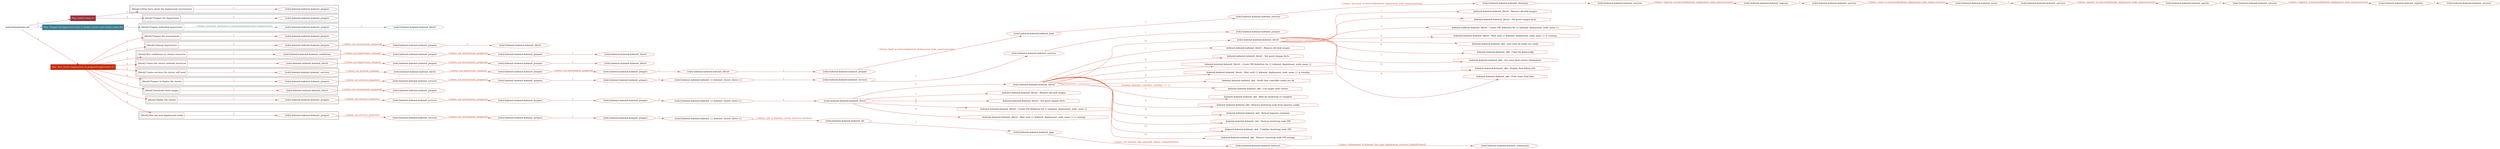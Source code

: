 digraph {
	graph [concentrate=true ordering=in rankdir=LR ratio=fill]
	edge [esep=5 sep=10]
	"kubeinit/playbook.yml" [id=root_node style=dotted]
	play_2cc8d597 [label="Play: Initial setup (1)" color="#9d2f3b" fontcolor="#ffffff" id=play_2cc8d597 shape=box style=filled tooltip=localhost]
	"kubeinit/playbook.yml" -> play_2cc8d597 [label="1 " color="#9d2f3b" fontcolor="#9d2f3b" id=edge_1cc79587 labeltooltip="1 " tooltip="1 "]
	subgraph "kubeinit.kubeinit.kubeinit_prepare" {
		role_4d2a531b [label="[role] kubeinit.kubeinit.kubeinit_prepare" color="#9d2f3b" id=role_4d2a531b tooltip="kubeinit.kubeinit.kubeinit_prepare"]
	}
	subgraph "kubeinit.kubeinit.kubeinit_prepare" {
		role_79cea885 [label="[role] kubeinit.kubeinit.kubeinit_prepare" color="#9d2f3b" id=role_79cea885 tooltip="kubeinit.kubeinit.kubeinit_prepare"]
	}
	subgraph "Play: Initial setup (1)" {
		play_2cc8d597 -> block_0e83fc59 [label=1 color="#9d2f3b" fontcolor="#9d2f3b" id=edge_dd3bb6b3 labeltooltip=1 tooltip=1]
		subgraph cluster_block_0e83fc59 {
			block_0e83fc59 [label="[block] Gather facts about the deployment environment" color="#9d2f3b" id=block_0e83fc59 labeltooltip="Gather facts about the deployment environment" shape=box tooltip="Gather facts about the deployment environment"]
			block_0e83fc59 -> role_4d2a531b [label="1 " color="#9d2f3b" fontcolor="#9d2f3b" id=edge_96bb6cd1 labeltooltip="1 " tooltip="1 "]
		}
		play_2cc8d597 -> block_ddb72184 [label=2 color="#9d2f3b" fontcolor="#9d2f3b" id=edge_6c68a543 labeltooltip=2 tooltip=2]
		subgraph cluster_block_ddb72184 {
			block_ddb72184 [label="[block] Prepare the hypervisors" color="#9d2f3b" id=block_ddb72184 labeltooltip="Prepare the hypervisors" shape=box tooltip="Prepare the hypervisors"]
			block_ddb72184 -> role_79cea885 [label="1 " color="#9d2f3b" fontcolor="#9d2f3b" id=edge_2ea2dd00 labeltooltip="1 " tooltip="1 "]
		}
	}
	play_e9f8e2e2 [label="Play: Prepare all hypervisor hosts to deploy service and cluster nodes (0)" color="#3b7c91" fontcolor="#ffffff" id=play_e9f8e2e2 shape=box style=filled tooltip="Play: Prepare all hypervisor hosts to deploy service and cluster nodes (0)"]
	"kubeinit/playbook.yml" -> play_e9f8e2e2 [label="2 " color="#3b7c91" fontcolor="#3b7c91" id=edge_d45ea4c3 labeltooltip="2 " tooltip="2 "]
	subgraph "kubeinit.kubeinit.kubeinit_libvirt" {
		role_405b4a5f [label="[role] kubeinit.kubeinit.kubeinit_libvirt" color="#3b7c91" id=role_405b4a5f tooltip="kubeinit.kubeinit.kubeinit_libvirt"]
	}
	subgraph "kubeinit.kubeinit.kubeinit_prepare" {
		role_4c111ad1 [label="[role] kubeinit.kubeinit.kubeinit_prepare" color="#3b7c91" id=role_4c111ad1 tooltip="kubeinit.kubeinit.kubeinit_prepare"]
		role_4c111ad1 -> role_405b4a5f [label="1 " color="#3b7c91" fontcolor="#3b7c91" id=edge_4ea65f98 labeltooltip="1 " tooltip="1 "]
	}
	subgraph "Play: Prepare all hypervisor hosts to deploy service and cluster nodes (0)" {
		play_e9f8e2e2 -> block_8d73608a [label=1 color="#3b7c91" fontcolor="#3b7c91" id=edge_11bf292f labeltooltip=1 tooltip=1]
		subgraph cluster_block_8d73608a {
			block_8d73608a [label="[block] Prepare individual hypervisors" color="#3b7c91" id=block_8d73608a labeltooltip="Prepare individual hypervisors" shape=box tooltip="Prepare individual hypervisors"]
			block_8d73608a -> role_4c111ad1 [label="1 [when: inventory_hostname in hostvars['kubeinit-facts'].hypervisors]" color="#3b7c91" fontcolor="#3b7c91" id=edge_6d3c6a42 labeltooltip="1 [when: inventory_hostname in hostvars['kubeinit-facts'].hypervisors]" tooltip="1 [when: inventory_hostname in hostvars['kubeinit-facts'].hypervisors]"]
		}
	}
	play_05fd12d9 [label="Play: Run cluster deployment on prepared hypervisors (1)" color="#c52b07" fontcolor="#ffffff" id=play_05fd12d9 shape=box style=filled tooltip=localhost]
	"kubeinit/playbook.yml" -> play_05fd12d9 [label="3 " color="#c52b07" fontcolor="#c52b07" id=edge_98d65a89 labeltooltip="3 " tooltip="3 "]
	subgraph "kubeinit.kubeinit.kubeinit_prepare" {
		role_9494d2a7 [label="[role] kubeinit.kubeinit.kubeinit_prepare" color="#c52b07" id=role_9494d2a7 tooltip="kubeinit.kubeinit.kubeinit_prepare"]
	}
	subgraph "kubeinit.kubeinit.kubeinit_libvirt" {
		role_c257bba0 [label="[role] kubeinit.kubeinit.kubeinit_libvirt" color="#c52b07" id=role_c257bba0 tooltip="kubeinit.kubeinit.kubeinit_libvirt"]
	}
	subgraph "kubeinit.kubeinit.kubeinit_prepare" {
		role_373738fa [label="[role] kubeinit.kubeinit.kubeinit_prepare" color="#c52b07" id=role_373738fa tooltip="kubeinit.kubeinit.kubeinit_prepare"]
		role_373738fa -> role_c257bba0 [label="1 " color="#c52b07" fontcolor="#c52b07" id=edge_1fab62d9 labeltooltip="1 " tooltip="1 "]
	}
	subgraph "kubeinit.kubeinit.kubeinit_prepare" {
		role_f6457106 [label="[role] kubeinit.kubeinit.kubeinit_prepare" color="#c52b07" id=role_f6457106 tooltip="kubeinit.kubeinit.kubeinit_prepare"]
		role_f6457106 -> role_373738fa [label="1 [when: not environment_prepared]" color="#c52b07" fontcolor="#c52b07" id=edge_029581f4 labeltooltip="1 [when: not environment_prepared]" tooltip="1 [when: not environment_prepared]"]
	}
	subgraph "kubeinit.kubeinit.kubeinit_libvirt" {
		role_9ab7b610 [label="[role] kubeinit.kubeinit.kubeinit_libvirt" color="#c52b07" id=role_9ab7b610 tooltip="kubeinit.kubeinit.kubeinit_libvirt"]
	}
	subgraph "kubeinit.kubeinit.kubeinit_prepare" {
		role_397baade [label="[role] kubeinit.kubeinit.kubeinit_prepare" color="#c52b07" id=role_397baade tooltip="kubeinit.kubeinit.kubeinit_prepare"]
		role_397baade -> role_9ab7b610 [label="1 " color="#c52b07" fontcolor="#c52b07" id=edge_c60007f8 labeltooltip="1 " tooltip="1 "]
	}
	subgraph "kubeinit.kubeinit.kubeinit_prepare" {
		role_698c2df0 [label="[role] kubeinit.kubeinit.kubeinit_prepare" color="#c52b07" id=role_698c2df0 tooltip="kubeinit.kubeinit.kubeinit_prepare"]
		role_698c2df0 -> role_397baade [label="1 [when: not environment_prepared]" color="#c52b07" fontcolor="#c52b07" id=edge_33b4116b labeltooltip="1 [when: not environment_prepared]" tooltip="1 [when: not environment_prepared]"]
	}
	subgraph "kubeinit.kubeinit.kubeinit_validations" {
		role_2cda578f [label="[role] kubeinit.kubeinit.kubeinit_validations" color="#c52b07" id=role_2cda578f tooltip="kubeinit.kubeinit.kubeinit_validations"]
		role_2cda578f -> role_698c2df0 [label="1 [when: not hypervisors_cleaned]" color="#c52b07" fontcolor="#c52b07" id=edge_ab1e78c0 labeltooltip="1 [when: not hypervisors_cleaned]" tooltip="1 [when: not hypervisors_cleaned]"]
	}
	subgraph "kubeinit.kubeinit.kubeinit_libvirt" {
		role_bbc9b288 [label="[role] kubeinit.kubeinit.kubeinit_libvirt" color="#c52b07" id=role_bbc9b288 tooltip="kubeinit.kubeinit.kubeinit_libvirt"]
	}
	subgraph "kubeinit.kubeinit.kubeinit_prepare" {
		role_11b8ad14 [label="[role] kubeinit.kubeinit.kubeinit_prepare" color="#c52b07" id=role_11b8ad14 tooltip="kubeinit.kubeinit.kubeinit_prepare"]
		role_11b8ad14 -> role_bbc9b288 [label="1 " color="#c52b07" fontcolor="#c52b07" id=edge_518c2c69 labeltooltip="1 " tooltip="1 "]
	}
	subgraph "kubeinit.kubeinit.kubeinit_prepare" {
		role_a993a90d [label="[role] kubeinit.kubeinit.kubeinit_prepare" color="#c52b07" id=role_a993a90d tooltip="kubeinit.kubeinit.kubeinit_prepare"]
		role_a993a90d -> role_11b8ad14 [label="1 [when: not environment_prepared]" color="#c52b07" fontcolor="#c52b07" id=edge_033d6192 labeltooltip="1 [when: not environment_prepared]" tooltip="1 [when: not environment_prepared]"]
	}
	subgraph "kubeinit.kubeinit.kubeinit_libvirt" {
		role_57510296 [label="[role] kubeinit.kubeinit.kubeinit_libvirt" color="#c52b07" id=role_57510296 tooltip="kubeinit.kubeinit.kubeinit_libvirt"]
		role_57510296 -> role_a993a90d [label="1 [when: not hypervisors_cleaned]" color="#c52b07" fontcolor="#c52b07" id=edge_a8c2ec96 labeltooltip="1 [when: not hypervisors_cleaned]" tooltip="1 [when: not hypervisors_cleaned]"]
	}
	subgraph "kubeinit.kubeinit.kubeinit_services" {
		role_dce1e7e4 [label="[role] kubeinit.kubeinit.kubeinit_services" color="#c52b07" id=role_dce1e7e4 tooltip="kubeinit.kubeinit.kubeinit_services"]
	}
	subgraph "kubeinit.kubeinit.kubeinit_registry" {
		role_a851787c [label="[role] kubeinit.kubeinit.kubeinit_registry" color="#c52b07" id=role_a851787c tooltip="kubeinit.kubeinit.kubeinit_registry"]
		role_a851787c -> role_dce1e7e4 [label="1 " color="#c52b07" fontcolor="#c52b07" id=edge_adef251d labeltooltip="1 " tooltip="1 "]
	}
	subgraph "kubeinit.kubeinit.kubeinit_services" {
		role_3b337f38 [label="[role] kubeinit.kubeinit.kubeinit_services" color="#c52b07" id=role_3b337f38 tooltip="kubeinit.kubeinit.kubeinit_services"]
		role_3b337f38 -> role_a851787c [label="1 [when: 'registry' in hostvars[kubeinit_deployment_node_name].services]" color="#c52b07" fontcolor="#c52b07" id=edge_8f18579c labeltooltip="1 [when: 'registry' in hostvars[kubeinit_deployment_node_name].services]" tooltip="1 [when: 'registry' in hostvars[kubeinit_deployment_node_name].services]"]
	}
	subgraph "kubeinit.kubeinit.kubeinit_apache" {
		role_2614ea74 [label="[role] kubeinit.kubeinit.kubeinit_apache" color="#c52b07" id=role_2614ea74 tooltip="kubeinit.kubeinit.kubeinit_apache"]
		role_2614ea74 -> role_3b337f38 [label="1 " color="#c52b07" fontcolor="#c52b07" id=edge_444049fa labeltooltip="1 " tooltip="1 "]
	}
	subgraph "kubeinit.kubeinit.kubeinit_services" {
		role_1ff72ea5 [label="[role] kubeinit.kubeinit.kubeinit_services" color="#c52b07" id=role_1ff72ea5 tooltip="kubeinit.kubeinit.kubeinit_services"]
		role_1ff72ea5 -> role_2614ea74 [label="1 [when: 'apache' in hostvars[kubeinit_deployment_node_name].services]" color="#c52b07" fontcolor="#c52b07" id=edge_8b1966e1 labeltooltip="1 [when: 'apache' in hostvars[kubeinit_deployment_node_name].services]" tooltip="1 [when: 'apache' in hostvars[kubeinit_deployment_node_name].services]"]
	}
	subgraph "kubeinit.kubeinit.kubeinit_nexus" {
		role_ffd7b8f8 [label="[role] kubeinit.kubeinit.kubeinit_nexus" color="#c52b07" id=role_ffd7b8f8 tooltip="kubeinit.kubeinit.kubeinit_nexus"]
		role_ffd7b8f8 -> role_1ff72ea5 [label="1 " color="#c52b07" fontcolor="#c52b07" id=edge_db9afbec labeltooltip="1 " tooltip="1 "]
	}
	subgraph "kubeinit.kubeinit.kubeinit_services" {
		role_b3123e1d [label="[role] kubeinit.kubeinit.kubeinit_services" color="#c52b07" id=role_b3123e1d tooltip="kubeinit.kubeinit.kubeinit_services"]
		role_b3123e1d -> role_ffd7b8f8 [label="1 [when: 'nexus' in hostvars[kubeinit_deployment_node_name].services]" color="#c52b07" fontcolor="#c52b07" id=edge_f1f02ebc labeltooltip="1 [when: 'nexus' in hostvars[kubeinit_deployment_node_name].services]" tooltip="1 [when: 'nexus' in hostvars[kubeinit_deployment_node_name].services]"]
	}
	subgraph "kubeinit.kubeinit.kubeinit_haproxy" {
		role_6eb0a359 [label="[role] kubeinit.kubeinit.kubeinit_haproxy" color="#c52b07" id=role_6eb0a359 tooltip="kubeinit.kubeinit.kubeinit_haproxy"]
		role_6eb0a359 -> role_b3123e1d [label="1 " color="#c52b07" fontcolor="#c52b07" id=edge_62489765 labeltooltip="1 " tooltip="1 "]
	}
	subgraph "kubeinit.kubeinit.kubeinit_services" {
		role_36da6c69 [label="[role] kubeinit.kubeinit.kubeinit_services" color="#c52b07" id=role_36da6c69 tooltip="kubeinit.kubeinit.kubeinit_services"]
		role_36da6c69 -> role_6eb0a359 [label="1 [when: 'haproxy' in hostvars[kubeinit_deployment_node_name].services]" color="#c52b07" fontcolor="#c52b07" id=edge_22eeeb8f labeltooltip="1 [when: 'haproxy' in hostvars[kubeinit_deployment_node_name].services]" tooltip="1 [when: 'haproxy' in hostvars[kubeinit_deployment_node_name].services]"]
	}
	subgraph "kubeinit.kubeinit.kubeinit_dnsmasq" {
		role_8761ef65 [label="[role] kubeinit.kubeinit.kubeinit_dnsmasq" color="#c52b07" id=role_8761ef65 tooltip="kubeinit.kubeinit.kubeinit_dnsmasq"]
		role_8761ef65 -> role_36da6c69 [label="1 " color="#c52b07" fontcolor="#c52b07" id=edge_259f30a9 labeltooltip="1 " tooltip="1 "]
	}
	subgraph "kubeinit.kubeinit.kubeinit_services" {
		role_4efae8b4 [label="[role] kubeinit.kubeinit.kubeinit_services" color="#c52b07" id=role_4efae8b4 tooltip="kubeinit.kubeinit.kubeinit_services"]
		role_4efae8b4 -> role_8761ef65 [label="1 [when: 'dnsmasq' in hostvars[kubeinit_deployment_node_name].services]" color="#c52b07" fontcolor="#c52b07" id=edge_874b431f labeltooltip="1 [when: 'dnsmasq' in hostvars[kubeinit_deployment_node_name].services]" tooltip="1 [when: 'dnsmasq' in hostvars[kubeinit_deployment_node_name].services]"]
	}
	subgraph "kubeinit.kubeinit.kubeinit_bind" {
		role_b57bbbbc [label="[role] kubeinit.kubeinit.kubeinit_bind" color="#c52b07" id=role_b57bbbbc tooltip="kubeinit.kubeinit.kubeinit_bind"]
		role_b57bbbbc -> role_4efae8b4 [label="1 " color="#c52b07" fontcolor="#c52b07" id=edge_b8ca59fc labeltooltip="1 " tooltip="1 "]
	}
	subgraph "kubeinit.kubeinit.kubeinit_prepare" {
		role_5f1b6d36 [label="[role] kubeinit.kubeinit.kubeinit_prepare" color="#c52b07" id=role_5f1b6d36 tooltip="kubeinit.kubeinit.kubeinit_prepare"]
		role_5f1b6d36 -> role_b57bbbbc [label="1 [when: 'bind' in hostvars[kubeinit_deployment_node_name].services]" color="#c52b07" fontcolor="#c52b07" id=edge_518ca1bd labeltooltip="1 [when: 'bind' in hostvars[kubeinit_deployment_node_name].services]" tooltip="1 [when: 'bind' in hostvars[kubeinit_deployment_node_name].services]"]
	}
	subgraph "kubeinit.kubeinit.kubeinit_libvirt" {
		role_65c6846b [label="[role] kubeinit.kubeinit.kubeinit_libvirt" color="#c52b07" id=role_65c6846b tooltip="kubeinit.kubeinit.kubeinit_libvirt"]
		role_65c6846b -> role_5f1b6d36 [label="1 " color="#c52b07" fontcolor="#c52b07" id=edge_5d1cb58d labeltooltip="1 " tooltip="1 "]
	}
	subgraph "kubeinit.kubeinit.kubeinit_prepare" {
		role_d535c9e3 [label="[role] kubeinit.kubeinit.kubeinit_prepare" color="#c52b07" id=role_d535c9e3 tooltip="kubeinit.kubeinit.kubeinit_prepare"]
		role_d535c9e3 -> role_65c6846b [label="1 " color="#c52b07" fontcolor="#c52b07" id=edge_d162cd41 labeltooltip="1 " tooltip="1 "]
	}
	subgraph "kubeinit.kubeinit.kubeinit_prepare" {
		role_fa2b96ff [label="[role] kubeinit.kubeinit.kubeinit_prepare" color="#c52b07" id=role_fa2b96ff tooltip="kubeinit.kubeinit.kubeinit_prepare"]
		role_fa2b96ff -> role_d535c9e3 [label="1 [when: not environment_prepared]" color="#c52b07" fontcolor="#c52b07" id=edge_4f792e6c labeltooltip="1 [when: not environment_prepared]" tooltip="1 [when: not environment_prepared]"]
	}
	subgraph "kubeinit.kubeinit.kubeinit_libvirt" {
		role_041f49a7 [label="[role] kubeinit.kubeinit.kubeinit_libvirt" color="#c52b07" id=role_041f49a7 tooltip="kubeinit.kubeinit.kubeinit_libvirt"]
		role_041f49a7 -> role_fa2b96ff [label="1 [when: not hypervisors_cleaned]" color="#c52b07" fontcolor="#c52b07" id=edge_712fe442 labeltooltip="1 [when: not hypervisors_cleaned]" tooltip="1 [when: not hypervisors_cleaned]"]
	}
	subgraph "kubeinit.kubeinit.kubeinit_services" {
		role_58ac4fbd [label="[role] kubeinit.kubeinit.kubeinit_services" color="#c52b07" id=role_58ac4fbd tooltip="kubeinit.kubeinit.kubeinit_services"]
		role_58ac4fbd -> role_041f49a7 [label="1 [when: not network_created]" color="#c52b07" fontcolor="#c52b07" id=edge_405c1deb labeltooltip="1 [when: not network_created]" tooltip="1 [when: not network_created]"]
	}
	subgraph "kubeinit.kubeinit.kubeinit_prepare" {
		role_106fcb7c [label="[role] kubeinit.kubeinit.kubeinit_prepare" color="#c52b07" id=role_106fcb7c tooltip="kubeinit.kubeinit.kubeinit_prepare"]
	}
	subgraph "kubeinit.kubeinit.kubeinit_services" {
		role_ae10575c [label="[role] kubeinit.kubeinit.kubeinit_services" color="#c52b07" id=role_ae10575c tooltip="kubeinit.kubeinit.kubeinit_services"]
		role_ae10575c -> role_106fcb7c [label="1 " color="#c52b07" fontcolor="#c52b07" id=edge_25a97a3c labeltooltip="1 " tooltip="1 "]
	}
	subgraph "kubeinit.kubeinit.kubeinit_services" {
		role_2e30fef4 [label="[role] kubeinit.kubeinit.kubeinit_services" color="#c52b07" id=role_2e30fef4 tooltip="kubeinit.kubeinit.kubeinit_services"]
		role_2e30fef4 -> role_ae10575c [label="1 " color="#c52b07" fontcolor="#c52b07" id=edge_7a2eb4b0 labeltooltip="1 " tooltip="1 "]
	}
	subgraph "kubeinit.kubeinit.kubeinit_{{ kubeinit_cluster_distro }}" {
		role_216cee83 [label="[role] kubeinit.kubeinit.kubeinit_{{ kubeinit_cluster_distro }}" color="#c52b07" id=role_216cee83 tooltip="kubeinit.kubeinit.kubeinit_{{ kubeinit_cluster_distro }}"]
		role_216cee83 -> role_2e30fef4 [label="1 " color="#c52b07" fontcolor="#c52b07" id=edge_d35a2c35 labeltooltip="1 " tooltip="1 "]
	}
	subgraph "kubeinit.kubeinit.kubeinit_prepare" {
		role_cd66312f [label="[role] kubeinit.kubeinit.kubeinit_prepare" color="#c52b07" id=role_cd66312f tooltip="kubeinit.kubeinit.kubeinit_prepare"]
		role_cd66312f -> role_216cee83 [label="1 " color="#c52b07" fontcolor="#c52b07" id=edge_682939ac labeltooltip="1 " tooltip="1 "]
	}
	subgraph "kubeinit.kubeinit.kubeinit_prepare" {
		role_1681418b [label="[role] kubeinit.kubeinit.kubeinit_prepare" color="#c52b07" id=role_1681418b tooltip="kubeinit.kubeinit.kubeinit_prepare"]
		role_1681418b -> role_cd66312f [label="1 " color="#c52b07" fontcolor="#c52b07" id=edge_7a15416c labeltooltip="1 " tooltip="1 "]
	}
	subgraph "kubeinit.kubeinit.kubeinit_services" {
		role_437d0bcd [label="[role] kubeinit.kubeinit.kubeinit_services" color="#c52b07" id=role_437d0bcd tooltip="kubeinit.kubeinit.kubeinit_services"]
		role_437d0bcd -> role_1681418b [label="1 [when: not environment_prepared]" color="#c52b07" fontcolor="#c52b07" id=edge_e0b9229c labeltooltip="1 [when: not environment_prepared]" tooltip="1 [when: not environment_prepared]"]
	}
	subgraph "kubeinit.kubeinit.kubeinit_prepare" {
		role_83f81ca7 [label="[role] kubeinit.kubeinit.kubeinit_prepare" color="#c52b07" id=role_83f81ca7 tooltip="kubeinit.kubeinit.kubeinit_prepare"]
		role_83f81ca7 -> role_437d0bcd [label="1 [when: not services_prepared]" color="#c52b07" fontcolor="#c52b07" id=edge_4a052661 labeltooltip="1 [when: not services_prepared]" tooltip="1 [when: not services_prepared]"]
	}
	subgraph "kubeinit.kubeinit.kubeinit_prepare" {
		role_83082112 [label="[role] kubeinit.kubeinit.kubeinit_prepare" color="#c52b07" id=role_83082112 tooltip="kubeinit.kubeinit.kubeinit_prepare"]
	}
	subgraph "kubeinit.kubeinit.kubeinit_libvirt" {
		role_4c789fb9 [label="[role] kubeinit.kubeinit.kubeinit_libvirt" color="#c52b07" id=role_4c789fb9 tooltip="kubeinit.kubeinit.kubeinit_libvirt"]
		role_4c789fb9 -> role_83082112 [label="1 [when: not environment_prepared]" color="#c52b07" fontcolor="#c52b07" id=edge_f6b9f1f6 labeltooltip="1 [when: not environment_prepared]" tooltip="1 [when: not environment_prepared]"]
	}
	subgraph "kubeinit.kubeinit.kubeinit_libvirt" {
		role_a6b7817f [label="[role] kubeinit.kubeinit.kubeinit_libvirt" color="#c52b07" id=role_a6b7817f tooltip="kubeinit.kubeinit.kubeinit_libvirt"]
		task_b33f3a5e [label="kubeinit.kubeinit.kubeinit_libvirt : Remove old disk images" color="#c52b07" id=task_b33f3a5e shape=octagon tooltip="kubeinit.kubeinit.kubeinit_libvirt : Remove old disk images"]
		role_a6b7817f -> task_b33f3a5e [label="1 " color="#c52b07" fontcolor="#c52b07" id=edge_30d01646 labeltooltip="1 " tooltip="1 "]
		task_740272f8 [label="kubeinit.kubeinit.kubeinit_libvirt : Set guest images facts" color="#c52b07" id=task_740272f8 shape=octagon tooltip="kubeinit.kubeinit.kubeinit_libvirt : Set guest images facts"]
		role_a6b7817f -> task_740272f8 [label="2 " color="#c52b07" fontcolor="#c52b07" id=edge_3bb5b30f labeltooltip="2 " tooltip="2 "]
		task_3ec91904 [label="kubeinit.kubeinit.kubeinit_libvirt : Create VM definition for {{ kubeinit_deployment_node_name }}" color="#c52b07" id=task_3ec91904 shape=octagon tooltip="kubeinit.kubeinit.kubeinit_libvirt : Create VM definition for {{ kubeinit_deployment_node_name }}"]
		role_a6b7817f -> task_3ec91904 [label="3 " color="#c52b07" fontcolor="#c52b07" id=edge_9906ce2d labeltooltip="3 " tooltip="3 "]
		task_51e7d195 [label="kubeinit.kubeinit.kubeinit_libvirt : Wait until {{ kubeinit_deployment_node_name }} is running" color="#c52b07" id=task_51e7d195 shape=octagon tooltip="kubeinit.kubeinit.kubeinit_libvirt : Wait until {{ kubeinit_deployment_node_name }} is running"]
		role_a6b7817f -> task_51e7d195 [label="4 " color="#c52b07" fontcolor="#c52b07" id=edge_76c8f411 labeltooltip="4 " tooltip="4 "]
		task_2c1308b4 [label="kubeinit.kubeinit.kubeinit_okd : wait until all nodes are ready" color="#c52b07" id=task_2c1308b4 shape=octagon tooltip="kubeinit.kubeinit.kubeinit_okd : wait until all nodes are ready"]
		role_a6b7817f -> task_2c1308b4 [label="5 " color="#c52b07" fontcolor="#c52b07" id=edge_726d52a4 labeltooltip="5 " tooltip="5 "]
		task_3ede034c [label="kubeinit.kubeinit.kubeinit_okd : Copy the kubeconfig" color="#c52b07" id=task_3ede034c shape=octagon tooltip="kubeinit.kubeinit.kubeinit_okd : Copy the kubeconfig"]
		role_a6b7817f -> task_3ede034c [label="6 " color="#c52b07" fontcolor="#c52b07" id=edge_b453b63a labeltooltip="6 " tooltip="6 "]
		task_bf154706 [label="kubeinit.kubeinit.kubeinit_okd : Get some final cluster information" color="#c52b07" id=task_bf154706 shape=octagon tooltip="kubeinit.kubeinit.kubeinit_okd : Get some final cluster information"]
		role_a6b7817f -> task_bf154706 [label="7 " color="#c52b07" fontcolor="#c52b07" id=edge_d57c0d12 labeltooltip="7 " tooltip="7 "]
		task_b7353b28 [label="kubeinit.kubeinit.kubeinit_okd : Display final debug info" color="#c52b07" id=task_b7353b28 shape=octagon tooltip="kubeinit.kubeinit.kubeinit_okd : Display final debug info"]
		role_a6b7817f -> task_b7353b28 [label="8 " color="#c52b07" fontcolor="#c52b07" id=edge_dd588997 labeltooltip="8 " tooltip="8 "]
		task_393c733f [label="kubeinit.kubeinit.kubeinit_okd : Print some final data" color="#c52b07" id=task_393c733f shape=octagon tooltip="kubeinit.kubeinit.kubeinit_okd : Print some final data"]
		role_a6b7817f -> task_393c733f [label="9 " color="#c52b07" fontcolor="#c52b07" id=edge_077287a3 labeltooltip="9 " tooltip="9 "]
	}
	subgraph "kubeinit.kubeinit.kubeinit_libvirt" {
		role_9df87834 [label="[role] kubeinit.kubeinit.kubeinit_libvirt" color="#c52b07" id=role_9df87834 tooltip="kubeinit.kubeinit.kubeinit_libvirt"]
		task_849e05cf [label="kubeinit.kubeinit.kubeinit_libvirt : Remove old disk images" color="#c52b07" id=task_849e05cf shape=octagon tooltip="kubeinit.kubeinit.kubeinit_libvirt : Remove old disk images"]
		role_9df87834 -> task_849e05cf [label="1 " color="#c52b07" fontcolor="#c52b07" id=edge_0b95fcf5 labeltooltip="1 " tooltip="1 "]
		task_6c6b0014 [label="kubeinit.kubeinit.kubeinit_libvirt : Set guest images facts" color="#c52b07" id=task_6c6b0014 shape=octagon tooltip="kubeinit.kubeinit.kubeinit_libvirt : Set guest images facts"]
		role_9df87834 -> task_6c6b0014 [label="2 " color="#c52b07" fontcolor="#c52b07" id=edge_a140114b labeltooltip="2 " tooltip="2 "]
		task_4a9fae99 [label="kubeinit.kubeinit.kubeinit_libvirt : Create VM definition for {{ kubeinit_deployment_node_name }}" color="#c52b07" id=task_4a9fae99 shape=octagon tooltip="kubeinit.kubeinit.kubeinit_libvirt : Create VM definition for {{ kubeinit_deployment_node_name }}"]
		role_9df87834 -> task_4a9fae99 [label="3 " color="#c52b07" fontcolor="#c52b07" id=edge_d096acfa labeltooltip="3 " tooltip="3 "]
		task_5ece849f [label="kubeinit.kubeinit.kubeinit_libvirt : Wait until {{ kubeinit_deployment_node_name }} is running" color="#c52b07" id=task_5ece849f shape=octagon tooltip="kubeinit.kubeinit.kubeinit_libvirt : Wait until {{ kubeinit_deployment_node_name }} is running"]
		role_9df87834 -> task_5ece849f [label="4 " color="#c52b07" fontcolor="#c52b07" id=edge_e384c335 labeltooltip="4 " tooltip="4 "]
		task_cae3adfd [label="kubeinit.kubeinit.kubeinit_okd : Verify that controller nodes are ok" color="#c52b07" id=task_cae3adfd shape=octagon tooltip="kubeinit.kubeinit.kubeinit_okd : Verify that controller nodes are ok"]
		role_9df87834 -> task_cae3adfd [label="5 " color="#c52b07" fontcolor="#c52b07" id=edge_1a66d37b labeltooltip="5 " tooltip="5 "]
		task_f9caaab5 [label="kubeinit.kubeinit.kubeinit_okd : Use single node cluster" color="#c52b07" id=task_f9caaab5 shape=octagon tooltip="kubeinit.kubeinit.kubeinit_okd : Use single node cluster"]
		role_9df87834 -> task_f9caaab5 [label="6 [when: kubeinit_controller_count|int == 1]" color="#c52b07" fontcolor="#c52b07" id=edge_27803079 labeltooltip="6 [when: kubeinit_controller_count|int == 1]" tooltip="6 [when: kubeinit_controller_count|int == 1]"]
		task_62ac2317 [label="kubeinit.kubeinit.kubeinit_okd : Wait for bootstrap to complete" color="#c52b07" id=task_62ac2317 shape=octagon tooltip="kubeinit.kubeinit.kubeinit_okd : Wait for bootstrap to complete"]
		role_9df87834 -> task_62ac2317 [label="7 " color="#c52b07" fontcolor="#c52b07" id=edge_280ca343 labeltooltip="7 " tooltip="7 "]
		task_9f586226 [label="kubeinit.kubeinit.kubeinit_okd : Remove bootstrap node from haproxy config" color="#c52b07" id=task_9f586226 shape=octagon tooltip="kubeinit.kubeinit.kubeinit_okd : Remove bootstrap node from haproxy config"]
		role_9df87834 -> task_9f586226 [label="8 " color="#c52b07" fontcolor="#c52b07" id=edge_b9734645 labeltooltip="8 " tooltip="8 "]
		task_c934eca0 [label="kubeinit.kubeinit.kubeinit_okd : Restart haproxy container" color="#c52b07" id=task_c934eca0 shape=octagon tooltip="kubeinit.kubeinit.kubeinit_okd : Restart haproxy container"]
		role_9df87834 -> task_c934eca0 [label="9 " color="#c52b07" fontcolor="#c52b07" id=edge_c58268e8 labeltooltip="9 " tooltip="9 "]
		task_ad6507eb [label="kubeinit.kubeinit.kubeinit_okd : Destroy bootstrap node VM" color="#c52b07" id=task_ad6507eb shape=octagon tooltip="kubeinit.kubeinit.kubeinit_okd : Destroy bootstrap node VM"]
		role_9df87834 -> task_ad6507eb [label="10 " color="#c52b07" fontcolor="#c52b07" id=edge_ed4fa81c labeltooltip="10 " tooltip="10 "]
		task_76c9dba8 [label="kubeinit.kubeinit.kubeinit_okd : Undefine bootstrap node VM" color="#c52b07" id=task_76c9dba8 shape=octagon tooltip="kubeinit.kubeinit.kubeinit_okd : Undefine bootstrap node VM"]
		role_9df87834 -> task_76c9dba8 [label="11 " color="#c52b07" fontcolor="#c52b07" id=edge_1d188637 labeltooltip="11 " tooltip="11 "]
		task_87df299c [label="kubeinit.kubeinit.kubeinit_okd : Remove bootstrap node VM storage" color="#c52b07" id=task_87df299c shape=octagon tooltip="kubeinit.kubeinit.kubeinit_okd : Remove bootstrap node VM storage"]
		role_9df87834 -> task_87df299c [label="12 " color="#c52b07" fontcolor="#c52b07" id=edge_96a8fa12 labeltooltip="12 " tooltip="12 "]
		role_9df87834 -> role_a6b7817f [label="13 " color="#c52b07" fontcolor="#c52b07" id=edge_4b72e12c labeltooltip="13 " tooltip="13 "]
	}
	subgraph "kubeinit.kubeinit.kubeinit_libvirt" {
		role_073f6532 [label="[role] kubeinit.kubeinit.kubeinit_libvirt" color="#c52b07" id=role_073f6532 tooltip="kubeinit.kubeinit.kubeinit_libvirt"]
		task_40fb1073 [label="kubeinit.kubeinit.kubeinit_libvirt : Remove old disk images" color="#c52b07" id=task_40fb1073 shape=octagon tooltip="kubeinit.kubeinit.kubeinit_libvirt : Remove old disk images"]
		role_073f6532 -> task_40fb1073 [label="1 " color="#c52b07" fontcolor="#c52b07" id=edge_b6f37797 labeltooltip="1 " tooltip="1 "]
		task_7da7e9af [label="kubeinit.kubeinit.kubeinit_libvirt : Set guest images facts" color="#c52b07" id=task_7da7e9af shape=octagon tooltip="kubeinit.kubeinit.kubeinit_libvirt : Set guest images facts"]
		role_073f6532 -> task_7da7e9af [label="2 " color="#c52b07" fontcolor="#c52b07" id=edge_d39458bd labeltooltip="2 " tooltip="2 "]
		task_fd4625f3 [label="kubeinit.kubeinit.kubeinit_libvirt : Create VM definition for {{ kubeinit_deployment_node_name }}" color="#c52b07" id=task_fd4625f3 shape=octagon tooltip="kubeinit.kubeinit.kubeinit_libvirt : Create VM definition for {{ kubeinit_deployment_node_name }}"]
		role_073f6532 -> task_fd4625f3 [label="3 " color="#c52b07" fontcolor="#c52b07" id=edge_4a9b935b labeltooltip="3 " tooltip="3 "]
		task_ffa3fabb [label="kubeinit.kubeinit.kubeinit_libvirt : Wait until {{ kubeinit_deployment_node_name }} is running" color="#c52b07" id=task_ffa3fabb shape=octagon tooltip="kubeinit.kubeinit.kubeinit_libvirt : Wait until {{ kubeinit_deployment_node_name }} is running"]
		role_073f6532 -> task_ffa3fabb [label="4 " color="#c52b07" fontcolor="#c52b07" id=edge_fb659162 labeltooltip="4 " tooltip="4 "]
		role_073f6532 -> role_9df87834 [label="5 " color="#c52b07" fontcolor="#c52b07" id=edge_1d7a5f9f labeltooltip="5 " tooltip="5 "]
	}
	subgraph "kubeinit.kubeinit.kubeinit_{{ kubeinit_cluster_distro }}" {
		role_6942f377 [label="[role] kubeinit.kubeinit.kubeinit_{{ kubeinit_cluster_distro }}" color="#c52b07" id=role_6942f377 tooltip="kubeinit.kubeinit.kubeinit_{{ kubeinit_cluster_distro }}"]
		role_6942f377 -> role_073f6532 [label="1 " color="#c52b07" fontcolor="#c52b07" id=edge_a9d9db57 labeltooltip="1 " tooltip="1 "]
	}
	subgraph "kubeinit.kubeinit.kubeinit_prepare" {
		role_13f52bc1 [label="[role] kubeinit.kubeinit.kubeinit_prepare" color="#c52b07" id=role_13f52bc1 tooltip="kubeinit.kubeinit.kubeinit_prepare"]
		role_13f52bc1 -> role_6942f377 [label="1 " color="#c52b07" fontcolor="#c52b07" id=edge_879e7b3c labeltooltip="1 " tooltip="1 "]
	}
	subgraph "kubeinit.kubeinit.kubeinit_prepare" {
		role_7d718660 [label="[role] kubeinit.kubeinit.kubeinit_prepare" color="#c52b07" id=role_7d718660 tooltip="kubeinit.kubeinit.kubeinit_prepare"]
		role_7d718660 -> role_13f52bc1 [label="1 " color="#c52b07" fontcolor="#c52b07" id=edge_37703bde labeltooltip="1 " tooltip="1 "]
	}
	subgraph "kubeinit.kubeinit.kubeinit_services" {
		role_027379b3 [label="[role] kubeinit.kubeinit.kubeinit_services" color="#c52b07" id=role_027379b3 tooltip="kubeinit.kubeinit.kubeinit_services"]
		role_027379b3 -> role_7d718660 [label="1 [when: not environment_prepared]" color="#c52b07" fontcolor="#c52b07" id=edge_0831e555 labeltooltip="1 [when: not environment_prepared]" tooltip="1 [when: not environment_prepared]"]
	}
	subgraph "kubeinit.kubeinit.kubeinit_prepare" {
		role_b7d6efe4 [label="[role] kubeinit.kubeinit.kubeinit_prepare" color="#c52b07" id=role_b7d6efe4 tooltip="kubeinit.kubeinit.kubeinit_prepare"]
		role_b7d6efe4 -> role_027379b3 [label="1 [when: not services_prepared]" color="#c52b07" fontcolor="#c52b07" id=edge_dbf19810 labeltooltip="1 [when: not services_prepared]" tooltip="1 [when: not services_prepared]"]
	}
	subgraph "kubeinit.kubeinit.kubeinit_submariner" {
		role_599041e1 [label="[role] kubeinit.kubeinit.kubeinit_submariner" color="#c52b07" id=role_599041e1 tooltip="kubeinit.kubeinit.kubeinit_submariner"]
	}
	subgraph "kubeinit.kubeinit.kubeinit_kubevirt" {
		role_6863eb60 [label="[role] kubeinit.kubeinit.kubeinit_kubevirt" color="#c52b07" id=role_6863eb60 tooltip="kubeinit.kubeinit.kubeinit_kubevirt"]
		role_6863eb60 -> role_599041e1 [label="1 [when: 'submariner' in kubeinit_fact_post_deployment_services | default(False)]" color="#c52b07" fontcolor="#c52b07" id=edge_b2a49ced labeltooltip="1 [when: 'submariner' in kubeinit_fact_post_deployment_services | default(False)]" tooltip="1 [when: 'submariner' in kubeinit_fact_post_deployment_services | default(False)]"]
	}
	subgraph "kubeinit.kubeinit.kubeinit_apps" {
		role_8369c686 [label="[role] kubeinit.kubeinit.kubeinit_apps" color="#c52b07" id=role_8369c686 tooltip="kubeinit.kubeinit.kubeinit_apps"]
		role_8369c686 -> role_6863eb60 [label="1 [when: not kubeinit_okd_openshift_deploy | default(False)]" color="#c52b07" fontcolor="#c52b07" id=edge_a9e2f18d labeltooltip="1 [when: not kubeinit_okd_openshift_deploy | default(False)]" tooltip="1 [when: not kubeinit_okd_openshift_deploy | default(False)]"]
	}
	subgraph "kubeinit.kubeinit.kubeinit_nfs" {
		role_14ad11c2 [label="[role] kubeinit.kubeinit.kubeinit_nfs" color="#c52b07" id=role_14ad11c2 tooltip="kubeinit.kubeinit.kubeinit_nfs"]
		role_14ad11c2 -> role_8369c686 [label="1 " color="#c52b07" fontcolor="#c52b07" id=edge_34198f3d labeltooltip="1 " tooltip="1 "]
	}
	subgraph "kubeinit.kubeinit.kubeinit_{{ kubeinit_cluster_distro }}" {
		role_2bdd7515 [label="[role] kubeinit.kubeinit.kubeinit_{{ kubeinit_cluster_distro }}" color="#c52b07" id=role_2bdd7515 tooltip="kubeinit.kubeinit.kubeinit_{{ kubeinit_cluster_distro }}"]
		role_2bdd7515 -> role_14ad11c2 [label="1 [when: 'nfs' in kubeinit_cluster_hostvars.services]" color="#c52b07" fontcolor="#c52b07" id=edge_d07c0bba labeltooltip="1 [when: 'nfs' in kubeinit_cluster_hostvars.services]" tooltip="1 [when: 'nfs' in kubeinit_cluster_hostvars.services]"]
	}
	subgraph "kubeinit.kubeinit.kubeinit_prepare" {
		role_73af8b9b [label="[role] kubeinit.kubeinit.kubeinit_prepare" color="#c52b07" id=role_73af8b9b tooltip="kubeinit.kubeinit.kubeinit_prepare"]
		role_73af8b9b -> role_2bdd7515 [label="1 " color="#c52b07" fontcolor="#c52b07" id=edge_578c4b31 labeltooltip="1 " tooltip="1 "]
	}
	subgraph "kubeinit.kubeinit.kubeinit_prepare" {
		role_aa7fb16e [label="[role] kubeinit.kubeinit.kubeinit_prepare" color="#c52b07" id=role_aa7fb16e tooltip="kubeinit.kubeinit.kubeinit_prepare"]
		role_aa7fb16e -> role_73af8b9b [label="1 " color="#c52b07" fontcolor="#c52b07" id=edge_6298825c labeltooltip="1 " tooltip="1 "]
	}
	subgraph "kubeinit.kubeinit.kubeinit_services" {
		role_0c04b0aa [label="[role] kubeinit.kubeinit.kubeinit_services" color="#c52b07" id=role_0c04b0aa tooltip="kubeinit.kubeinit.kubeinit_services"]
		role_0c04b0aa -> role_aa7fb16e [label="1 [when: not environment_prepared]" color="#c52b07" fontcolor="#c52b07" id=edge_66737dc9 labeltooltip="1 [when: not environment_prepared]" tooltip="1 [when: not environment_prepared]"]
	}
	subgraph "kubeinit.kubeinit.kubeinit_prepare" {
		role_01940461 [label="[role] kubeinit.kubeinit.kubeinit_prepare" color="#c52b07" id=role_01940461 tooltip="kubeinit.kubeinit.kubeinit_prepare"]
		role_01940461 -> role_0c04b0aa [label="1 [when: not services_prepared]" color="#c52b07" fontcolor="#c52b07" id=edge_e0e4ac56 labeltooltip="1 [when: not services_prepared]" tooltip="1 [when: not services_prepared]"]
	}
	subgraph "Play: Run cluster deployment on prepared hypervisors (1)" {
		play_05fd12d9 -> block_534874b6 [label=1 color="#c52b07" fontcolor="#c52b07" id=edge_129cbe1e labeltooltip=1 tooltip=1]
		subgraph cluster_block_534874b6 {
			block_534874b6 [label="[block] Prepare the environment" color="#c52b07" id=block_534874b6 labeltooltip="Prepare the environment" shape=box tooltip="Prepare the environment"]
			block_534874b6 -> role_9494d2a7 [label="1 " color="#c52b07" fontcolor="#c52b07" id=edge_3958b69e labeltooltip="1 " tooltip="1 "]
		}
		play_05fd12d9 -> block_a52c01a6 [label=2 color="#c52b07" fontcolor="#c52b07" id=edge_6c3246f5 labeltooltip=2 tooltip=2]
		subgraph cluster_block_a52c01a6 {
			block_a52c01a6 [label="[block] Cleanup hypervisors" color="#c52b07" id=block_a52c01a6 labeltooltip="Cleanup hypervisors" shape=box tooltip="Cleanup hypervisors"]
			block_a52c01a6 -> role_f6457106 [label="1 " color="#c52b07" fontcolor="#c52b07" id=edge_f864e3b8 labeltooltip="1 " tooltip="1 "]
		}
		play_05fd12d9 -> block_315a3d9b [label=3 color="#c52b07" fontcolor="#c52b07" id=edge_3d9a15aa labeltooltip=3 tooltip=3]
		subgraph cluster_block_315a3d9b {
			block_315a3d9b [label="[block] Run validations on cluster resources" color="#c52b07" id=block_315a3d9b labeltooltip="Run validations on cluster resources" shape=box tooltip="Run validations on cluster resources"]
			block_315a3d9b -> role_2cda578f [label="1 " color="#c52b07" fontcolor="#c52b07" id=edge_dac2f1ed labeltooltip="1 " tooltip="1 "]
		}
		play_05fd12d9 -> block_8b8cab2e [label=4 color="#c52b07" fontcolor="#c52b07" id=edge_9038ed2d labeltooltip=4 tooltip=4]
		subgraph cluster_block_8b8cab2e {
			block_8b8cab2e [label="[block] Create the cluster network resources" color="#c52b07" id=block_8b8cab2e labeltooltip="Create the cluster network resources" shape=box tooltip="Create the cluster network resources"]
			block_8b8cab2e -> role_57510296 [label="1 " color="#c52b07" fontcolor="#c52b07" id=edge_f96a7987 labeltooltip="1 " tooltip="1 "]
		}
		play_05fd12d9 -> block_ed369a09 [label=5 color="#c52b07" fontcolor="#c52b07" id=edge_8f4cf413 labeltooltip=5 tooltip=5]
		subgraph cluster_block_ed369a09 {
			block_ed369a09 [label="[block] Create services the cluster will need" color="#c52b07" id=block_ed369a09 labeltooltip="Create services the cluster will need" shape=box tooltip="Create services the cluster will need"]
			block_ed369a09 -> role_58ac4fbd [label="1 " color="#c52b07" fontcolor="#c52b07" id=edge_6e67156d labeltooltip="1 " tooltip="1 "]
		}
		play_05fd12d9 -> block_9d52878a [label=6 color="#c52b07" fontcolor="#c52b07" id=edge_73220de5 labeltooltip=6 tooltip=6]
		subgraph cluster_block_9d52878a {
			block_9d52878a [label="[block] Prepare to deploy the cluster" color="#c52b07" id=block_9d52878a labeltooltip="Prepare to deploy the cluster" shape=box tooltip="Prepare to deploy the cluster"]
			block_9d52878a -> role_83f81ca7 [label="1 " color="#c52b07" fontcolor="#c52b07" id=edge_f453c658 labeltooltip="1 " tooltip="1 "]
		}
		play_05fd12d9 -> block_6d323bcb [label=7 color="#c52b07" fontcolor="#c52b07" id=edge_d885da7b labeltooltip=7 tooltip=7]
		subgraph cluster_block_6d323bcb {
			block_6d323bcb [label="[block] Download cloud images" color="#c52b07" id=block_6d323bcb labeltooltip="Download cloud images" shape=box tooltip="Download cloud images"]
			block_6d323bcb -> role_4c789fb9 [label="1 " color="#c52b07" fontcolor="#c52b07" id=edge_0593cd38 labeltooltip="1 " tooltip="1 "]
		}
		play_05fd12d9 -> block_f83f631b [label=8 color="#c52b07" fontcolor="#c52b07" id=edge_eb70725e labeltooltip=8 tooltip=8]
		subgraph cluster_block_f83f631b {
			block_f83f631b [label="[block] Deploy the cluster" color="#c52b07" id=block_f83f631b labeltooltip="Deploy the cluster" shape=box tooltip="Deploy the cluster"]
			block_f83f631b -> role_b7d6efe4 [label="1 " color="#c52b07" fontcolor="#c52b07" id=edge_3003fd86 labeltooltip="1 " tooltip="1 "]
		}
		play_05fd12d9 -> block_568f06c7 [label=9 color="#c52b07" fontcolor="#c52b07" id=edge_6c23697c labeltooltip=9 tooltip=9]
		subgraph cluster_block_568f06c7 {
			block_568f06c7 [label="[block] Run any post-deployment tasks" color="#c52b07" id=block_568f06c7 labeltooltip="Run any post-deployment tasks" shape=box tooltip="Run any post-deployment tasks"]
			block_568f06c7 -> role_01940461 [label="1 " color="#c52b07" fontcolor="#c52b07" id=edge_73057ab6 labeltooltip="1 " tooltip="1 "]
		}
	}
}
